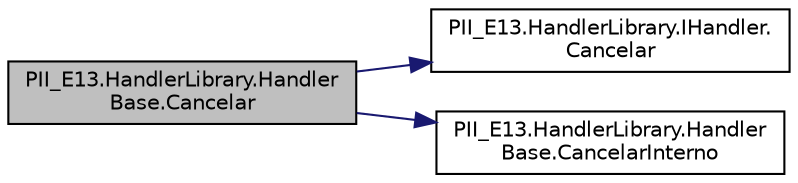 digraph "PII_E13.HandlerLibrary.HandlerBase.Cancelar"
{
 // INTERACTIVE_SVG=YES
 // LATEX_PDF_SIZE
  edge [fontname="Helvetica",fontsize="10",labelfontname="Helvetica",labelfontsize="10"];
  node [fontname="Helvetica",fontsize="10",shape=record];
  rankdir="LR";
  Node1 [label="PII_E13.HandlerLibrary.Handler\lBase.Cancelar",height=0.2,width=0.4,color="black", fillcolor="grey75", style="filled", fontcolor="black",tooltip="Retorna este \"handler\" al estado inicial. En los \"handler\" sin estado no hace nada...."];
  Node1 -> Node2 [color="midnightblue",fontsize="10",style="solid",fontname="Helvetica"];
  Node2 [label="PII_E13.HandlerLibrary.IHandler.\lCancelar",height=0.2,width=0.4,color="black", fillcolor="white", style="filled",URL="$interfacePII__E13_1_1HandlerLibrary_1_1IHandler.html#a77352fe09501078c025d8c323783c4f8",tooltip="Retorna este \"handler\" al estado inicial y cancela el próximo \"handler\" si existe...."];
  Node1 -> Node3 [color="midnightblue",fontsize="10",style="solid",fontname="Helvetica"];
  Node3 [label="PII_E13.HandlerLibrary.Handler\lBase.CancelarInterno",height=0.2,width=0.4,color="black", fillcolor="white", style="filled",URL="$classPII__E13_1_1HandlerLibrary_1_1HandlerBase.html#aa34d7f5e8959394d7878044e2002fa82",tooltip="Este método puede ser sobreescrito en las clases sucesores que procesan varios mensajes cambiando de ..."];
}
